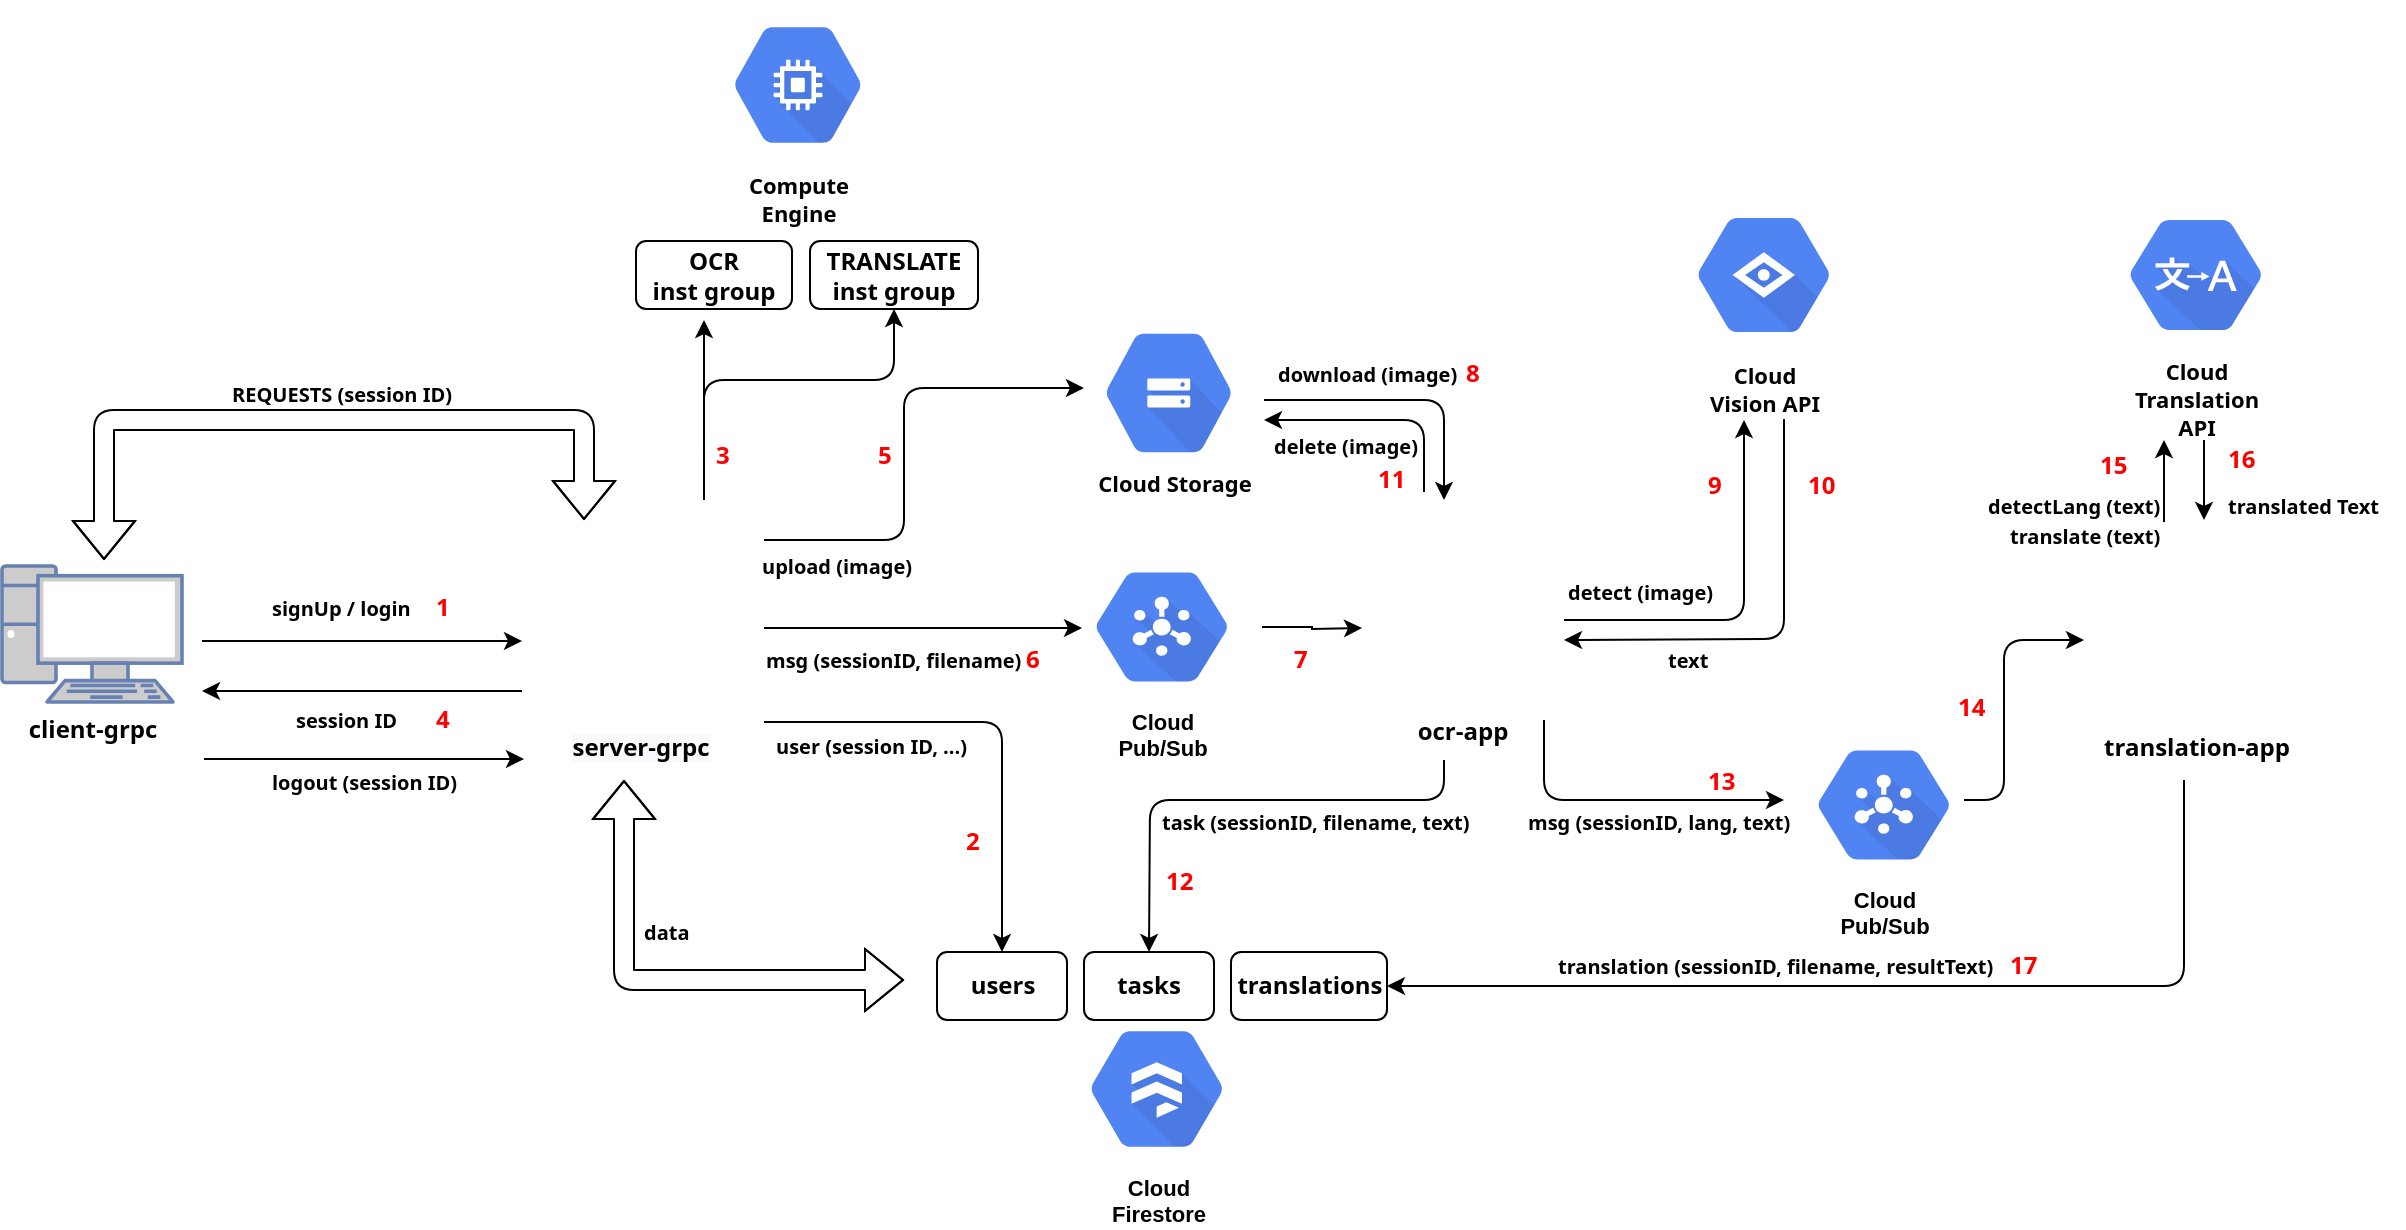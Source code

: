 <mxfile version="11.1.4" type="device"><diagram id="2xVbE5oAg-PXGILLv3uI" name="Page-1"><mxGraphModel dx="1851" dy="1764" grid="1" gridSize="10" guides="1" tooltips="1" connect="1" arrows="1" fold="1" page="1" pageScale="1" pageWidth="827" pageHeight="1169" math="0" shadow="0"><root><mxCell id="0"/><mxCell id="1" parent="0"/><mxCell id="8ye0HL69oxSSfd2PwGBO-31" value="" style="edgeStyle=orthogonalEdgeStyle;rounded=0;orthogonalLoop=1;jettySize=auto;html=1;" parent="1" edge="1"><mxGeometry relative="1" as="geometry"><mxPoint x="-201" y="240.5" as="sourcePoint"/><mxPoint x="-41" y="240.5" as="targetPoint"/></mxGeometry></mxCell><mxCell id="8ye0HL69oxSSfd2PwGBO-3" value="&lt;b style=&quot;color: rgb(0 , 0 , 0) ; font-family: &amp;#34;segoe ui&amp;#34;&quot;&gt;&lt;font style=&quot;font-size: 12px&quot;&gt;client-grpc&lt;/font&gt;&lt;/b&gt;" style="fontColor=#0066CC;verticalAlign=top;verticalLabelPosition=bottom;labelPosition=center;align=center;html=1;outlineConnect=0;fillColor=#CCCCCC;strokeColor=#6881B3;gradientColor=none;gradientDirection=north;strokeWidth=2;shape=mxgraph.networks.pc;" parent="1" vertex="1"><mxGeometry x="-301" y="203" width="90" height="68" as="geometry"/></mxCell><mxCell id="8ye0HL69oxSSfd2PwGBO-8" value="&lt;font color=&quot;#000000&quot;&gt;Cloud&lt;br&gt;Firestore&lt;/font&gt;" style="html=1;fillColor=#5184F3;strokeColor=none;verticalAlign=top;labelPosition=center;verticalLabelPosition=bottom;align=center;spacingTop=-6;fontSize=11;fontStyle=1;fontColor=#999999;shape=mxgraph.gcp2.hexIcon;prIcon=cloud_firestore" parent="1" vertex="1"><mxGeometry x="226.5" y="422" width="100" height="85" as="geometry"/></mxCell><mxCell id="8ye0HL69oxSSfd2PwGBO-9" value="&lt;font face=&quot;Segoe UI&quot; color=&quot;#000000&quot;&gt;Compute&lt;br&gt;Engine&lt;/font&gt;" style="html=1;fillColor=#5184F3;strokeColor=none;verticalAlign=top;labelPosition=center;verticalLabelPosition=bottom;align=center;spacingTop=-6;fontSize=11;fontStyle=1;fontColor=#999999;shape=mxgraph.gcp2.hexIcon;prIcon=compute_engine" parent="1" vertex="1"><mxGeometry x="49" y="-80" width="96" height="85" as="geometry"/></mxCell><mxCell id="8ye0HL69oxSSfd2PwGBO-33" style="edgeStyle=orthogonalEdgeStyle;rounded=0;orthogonalLoop=1;jettySize=auto;html=1;" parent="1" edge="1"><mxGeometry relative="1" as="geometry"><mxPoint x="-41" y="265.5" as="sourcePoint"/><mxPoint x="-201" y="265.5" as="targetPoint"/></mxGeometry></mxCell><mxCell id="8ye0HL69oxSSfd2PwGBO-10" value="&lt;b style=&quot;background-color: rgb(248 , 249 , 250)&quot;&gt;&lt;font face=&quot;Segoe UI&quot; style=&quot;font-size: 12px&quot;&gt;server-grpc&lt;/font&gt;&lt;/b&gt;" style="shape=image;html=1;verticalAlign=top;verticalLabelPosition=bottom;labelBackgroundColor=#ffffff;imageAspect=0;aspect=fixed;image=https://cdn2.iconfinder.com/data/icons/whcompare-isometric-web-hosting-servers/50/cloud-server-128.png" parent="1" vertex="1"><mxGeometry x="-28" y="187.5" width="92" height="92" as="geometry"/></mxCell><mxCell id="8ye0HL69oxSSfd2PwGBO-11" value="&lt;font face=&quot;Segoe UI&quot; color=&quot;#000000&quot;&gt;Cloud&lt;br&gt;Vision API&lt;/font&gt;" style="html=1;fillColor=#5184F3;strokeColor=none;verticalAlign=top;labelPosition=center;verticalLabelPosition=bottom;align=center;spacingTop=-6;fontSize=11;fontStyle=1;fontColor=#999999;shape=mxgraph.gcp2.hexIcon;prIcon=cloud_vision_api" parent="1" vertex="1"><mxGeometry x="530" y="15.5" width="100" height="84" as="geometry"/></mxCell><mxCell id="8ye0HL69oxSSfd2PwGBO-12" value="&lt;font face=&quot;Segoe UI&quot; color=&quot;#000000&quot;&gt;Cloud&lt;br&gt;Translation&lt;br&gt;API&lt;/font&gt;" style="html=1;fillColor=#5184F3;strokeColor=none;verticalAlign=top;labelPosition=center;verticalLabelPosition=bottom;align=center;spacingTop=-6;fontSize=11;fontStyle=1;fontColor=#999999;shape=mxgraph.gcp2.hexIcon;prIcon=cloud_translation_api" parent="1" vertex="1"><mxGeometry x="746" y="17" width="100" height="81" as="geometry"/></mxCell><mxCell id="8ye0HL69oxSSfd2PwGBO-66" value="" style="edgeStyle=orthogonalEdgeStyle;rounded=0;orthogonalLoop=1;jettySize=auto;html=1;" parent="1" source="8ye0HL69oxSSfd2PwGBO-13" edge="1"><mxGeometry relative="1" as="geometry"><mxPoint x="379" y="234" as="targetPoint"/></mxGeometry></mxCell><mxCell id="8ye0HL69oxSSfd2PwGBO-13" value="&lt;font color=&quot;#000000&quot;&gt;Cloud&lt;br&gt;Pub/Sub&lt;/font&gt;" style="html=1;fillColor=#5184F3;strokeColor=none;verticalAlign=top;labelPosition=center;verticalLabelPosition=bottom;align=center;spacingTop=-6;fontSize=11;fontStyle=1;fontColor=#999999;shape=mxgraph.gcp2.hexIcon;prIcon=cloud_pubsub" parent="1" vertex="1"><mxGeometry x="229" y="193.5" width="100" height="80" as="geometry"/></mxCell><mxCell id="8ye0HL69oxSSfd2PwGBO-19" value="" style="dashed=0;connectable=0;html=1;fillColor=#5184F3;strokeColor=none;shape=mxgraph.gcp2.hexIcon;prIcon=cloud_storage;part=1;labelPosition=right;verticalLabelPosition=middle;align=center;verticalAlign=middle;spacingLeft=5;fontColor=#999999;fontSize=12;" parent="1" vertex="1"><mxGeometry x="235" y="73" width="95" height="87" as="geometry"><mxPoint x="5" y="-19.5" as="offset"/></mxGeometry></mxCell><mxCell id="8ye0HL69oxSSfd2PwGBO-26" value="&lt;b&gt;&lt;font face=&quot;Segoe UI&quot; style=&quot;font-size: 11px&quot;&gt;Cloud Storage&lt;/font&gt;&lt;/b&gt;" style="text;html=1;align=center;" parent="1" vertex="1"><mxGeometry x="235" y="148" width="100" height="30" as="geometry"/></mxCell><mxCell id="8ye0HL69oxSSfd2PwGBO-32" value="&lt;font face=&quot;Segoe UI&quot; size=&quot;1&quot;&gt;&lt;b&gt;signUp / login&lt;/b&gt;&lt;/font&gt;" style="text;html=1;resizable=0;points=[];autosize=1;align=left;verticalAlign=top;spacingTop=-4;" parent="1" vertex="1"><mxGeometry x="-168.5" y="213.5" width="80" height="20" as="geometry"/></mxCell><mxCell id="8ye0HL69oxSSfd2PwGBO-34" value="&lt;font face=&quot;Segoe UI&quot; size=&quot;1&quot;&gt;&lt;b&gt;session ID&lt;/b&gt;&lt;/font&gt;" style="text;html=1;resizable=0;points=[];autosize=1;align=left;verticalAlign=top;spacingTop=-4;" parent="1" vertex="1"><mxGeometry x="-156" y="269.5" width="60" height="20" as="geometry"/></mxCell><mxCell id="8ye0HL69oxSSfd2PwGBO-38" value="&lt;font face=&quot;Segoe UI&quot; size=&quot;1&quot;&gt;&lt;b&gt;logout (session ID)&lt;/b&gt;&lt;/font&gt;" style="text;html=1;resizable=0;points=[];autosize=1;align=left;verticalAlign=top;spacingTop=-4;" parent="1" vertex="1"><mxGeometry x="-168.5" y="300.5" width="100" height="20" as="geometry"/></mxCell><mxCell id="8ye0HL69oxSSfd2PwGBO-40" value="&lt;font face=&quot;Segoe UI&quot; size=&quot;1&quot;&gt;&lt;b&gt;REQUESTS (session ID)&lt;/b&gt;&lt;/font&gt;" style="text;html=1;resizable=0;points=[];autosize=1;align=left;verticalAlign=top;spacingTop=-4;" parent="1" vertex="1"><mxGeometry x="-188.5" y="106.5" width="120" height="20" as="geometry"/></mxCell><mxCell id="8ye0HL69oxSSfd2PwGBO-41" value="" style="endArrow=classic;html=1;entryX=0.5;entryY=0;entryDx=0;entryDy=0;" parent="1" target="8ye0HL69oxSSfd2PwGBO-52" edge="1"><mxGeometry width="50" height="50" relative="1" as="geometry"><mxPoint x="80" y="281" as="sourcePoint"/><mxPoint x="159" y="410.5" as="targetPoint"/><Array as="points"><mxPoint x="199" y="281"/><mxPoint x="199" y="364"/></Array></mxGeometry></mxCell><mxCell id="8ye0HL69oxSSfd2PwGBO-45" value="&lt;font face=&quot;Segoe UI&quot; size=&quot;1&quot;&gt;&lt;b&gt;user (session ID, ...)&lt;/b&gt;&lt;/font&gt;" style="text;html=1;resizable=0;points=[];autosize=1;align=left;verticalAlign=top;spacingTop=-4;" parent="1" vertex="1"><mxGeometry x="84" y="282.5" width="110" height="20" as="geometry"/></mxCell><mxCell id="8ye0HL69oxSSfd2PwGBO-46" value="&lt;font face=&quot;Segoe UI&quot; size=&quot;1&quot; color=&quot;#ff0000&quot;&gt;&lt;b style=&quot;font-size: 12px&quot;&gt;1&lt;/b&gt;&lt;/font&gt;" style="text;html=1;resizable=0;points=[];autosize=1;align=left;verticalAlign=top;spacingTop=-4;" parent="1" vertex="1"><mxGeometry x="-86" y="213.5" width="20" height="20" as="geometry"/></mxCell><mxCell id="8ye0HL69oxSSfd2PwGBO-47" value="&lt;font face=&quot;Segoe UI&quot; size=&quot;1&quot; color=&quot;#ff0000&quot;&gt;&lt;b style=&quot;font-size: 12px&quot;&gt;4&lt;/b&gt;&lt;/font&gt;" style="text;html=1;resizable=0;points=[];autosize=1;align=left;verticalAlign=top;spacingTop=-4;" parent="1" vertex="1"><mxGeometry x="-86" y="269.5" width="20" height="20" as="geometry"/></mxCell><mxCell id="8ye0HL69oxSSfd2PwGBO-48" value="&lt;font face=&quot;Segoe UI&quot; size=&quot;1&quot; color=&quot;#ff0000&quot;&gt;&lt;b style=&quot;font-size: 12px&quot;&gt;2&lt;/b&gt;&lt;/font&gt;" style="text;html=1;resizable=0;points=[];autosize=1;align=left;verticalAlign=top;spacingTop=-4;" parent="1" vertex="1"><mxGeometry x="179" y="330.5" width="20" height="20" as="geometry"/></mxCell><mxCell id="8ye0HL69oxSSfd2PwGBO-49" value="" style="endArrow=classic;html=1;" parent="1" edge="1"><mxGeometry width="50" height="50" relative="1" as="geometry"><mxPoint x="80" y="190" as="sourcePoint"/><mxPoint x="240" y="114" as="targetPoint"/><Array as="points"><mxPoint x="150" y="190"/><mxPoint x="150" y="114"/></Array></mxGeometry></mxCell><mxCell id="8ye0HL69oxSSfd2PwGBO-50" value="&lt;font face=&quot;Segoe UI&quot; size=&quot;1&quot; color=&quot;#ff0000&quot;&gt;&lt;b style=&quot;font-size: 12px&quot;&gt;5&lt;/b&gt;&lt;/font&gt;" style="text;html=1;resizable=0;points=[];autosize=1;align=left;verticalAlign=top;spacingTop=-4;" parent="1" vertex="1"><mxGeometry x="135" y="138" width="20" height="20" as="geometry"/></mxCell><mxCell id="8ye0HL69oxSSfd2PwGBO-51" value="&lt;font face=&quot;Segoe UI&quot; size=&quot;1&quot;&gt;&lt;b&gt;upload (image)&lt;/b&gt;&lt;/font&gt;" style="text;html=1;resizable=0;points=[];autosize=1;align=left;verticalAlign=top;spacingTop=-4;" parent="1" vertex="1"><mxGeometry x="76.5" y="193" width="90" height="20" as="geometry"/></mxCell><mxCell id="8ye0HL69oxSSfd2PwGBO-52" value="&lt;font face=&quot;Segoe UI&quot;&gt;&lt;b&gt;users&lt;/b&gt;&lt;/font&gt;" style="rounded=1;whiteSpace=wrap;html=1;" parent="1" vertex="1"><mxGeometry x="166.5" y="396" width="65" height="34" as="geometry"/></mxCell><mxCell id="8ye0HL69oxSSfd2PwGBO-53" value="&lt;b&gt;&lt;font face=&quot;Segoe UI&quot;&gt;tasks&lt;/font&gt;&lt;/b&gt;" style="rounded=1;whiteSpace=wrap;html=1;" parent="1" vertex="1"><mxGeometry x="240" y="396" width="65" height="34" as="geometry"/></mxCell><mxCell id="8ye0HL69oxSSfd2PwGBO-54" value="&lt;font face=&quot;Segoe UI&quot;&gt;&lt;b&gt;translations&lt;/b&gt;&lt;/font&gt;" style="rounded=1;whiteSpace=wrap;html=1;" parent="1" vertex="1"><mxGeometry x="313.5" y="396" width="78" height="34" as="geometry"/></mxCell><mxCell id="8ye0HL69oxSSfd2PwGBO-55" value="" style="endArrow=classic;html=1;" parent="1" edge="1"><mxGeometry width="50" height="50" relative="1" as="geometry"><mxPoint x="80" y="234" as="sourcePoint"/><mxPoint x="239" y="234" as="targetPoint"/></mxGeometry></mxCell><mxCell id="8ye0HL69oxSSfd2PwGBO-57" value="&lt;font face=&quot;Segoe UI&quot; size=&quot;1&quot;&gt;&lt;b&gt;msg (sessionID, filename)&lt;/b&gt;&lt;/font&gt;" style="text;html=1;resizable=0;points=[];autosize=1;align=left;verticalAlign=top;spacingTop=-4;" parent="1" vertex="1"><mxGeometry x="79" y="239.5" width="140" height="20" as="geometry"/></mxCell><mxCell id="8ye0HL69oxSSfd2PwGBO-58" value="&lt;font face=&quot;Segoe UI&quot; size=&quot;1&quot; color=&quot;#ff0000&quot;&gt;&lt;b style=&quot;font-size: 12px&quot;&gt;6&lt;/b&gt;&lt;/font&gt;" style="text;html=1;resizable=0;points=[];autosize=1;align=left;verticalAlign=top;spacingTop=-4;" parent="1" vertex="1"><mxGeometry x="209" y="239.5" width="20" height="20" as="geometry"/></mxCell><mxCell id="8ye0HL69oxSSfd2PwGBO-59" value="&lt;font face=&quot;Segoe UI&quot;&gt;&lt;b&gt;OCR &lt;br&gt;inst group&lt;/b&gt;&lt;/font&gt;" style="rounded=1;whiteSpace=wrap;html=1;" parent="1" vertex="1"><mxGeometry x="16" y="40.5" width="78" height="34" as="geometry"/></mxCell><mxCell id="8ye0HL69oxSSfd2PwGBO-60" value="&lt;font face=&quot;Segoe UI&quot;&gt;&lt;b&gt;TRANSLATE inst group&lt;/b&gt;&lt;/font&gt;" style="rounded=1;whiteSpace=wrap;html=1;" parent="1" vertex="1"><mxGeometry x="103" y="40.5" width="84" height="34" as="geometry"/></mxCell><mxCell id="8ye0HL69oxSSfd2PwGBO-63" value="&lt;font face=&quot;Segoe UI&quot; size=&quot;1&quot; color=&quot;#ff0000&quot;&gt;&lt;b style=&quot;font-size: 12px&quot;&gt;3&lt;/b&gt;&lt;/font&gt;" style="text;html=1;resizable=0;points=[];autosize=1;align=left;verticalAlign=top;spacingTop=-4;" parent="1" vertex="1"><mxGeometry x="54" y="138" width="20" height="20" as="geometry"/></mxCell><mxCell id="8ye0HL69oxSSfd2PwGBO-67" value="&lt;b&gt;&lt;font face=&quot;Segoe UI&quot;&gt;ocr-app&lt;/font&gt;&lt;/b&gt;" style="shape=image;html=1;verticalAlign=top;verticalLabelPosition=bottom;labelBackgroundColor=#ffffff;imageAspect=0;aspect=fixed;image=https://cdn2.iconfinder.com/data/icons/whcompare-isometric-web-hosting-servers/50/cloud-server-128.png" parent="1" vertex="1"><mxGeometry x="383" y="179.5" width="92" height="92" as="geometry"/></mxCell><mxCell id="8ye0HL69oxSSfd2PwGBO-75" value="&lt;font face=&quot;Segoe UI&quot; size=&quot;1&quot; color=&quot;#ff0000&quot;&gt;&lt;b style=&quot;font-size: 12px&quot;&gt;7&lt;/b&gt;&lt;/font&gt;" style="text;html=1;resizable=0;points=[];autosize=1;align=left;verticalAlign=top;spacingTop=-4;" parent="1" vertex="1"><mxGeometry x="342.5" y="239.5" width="20" height="20" as="geometry"/></mxCell><mxCell id="8ye0HL69oxSSfd2PwGBO-77" value="" style="endArrow=classic;html=1;" parent="1" edge="1"><mxGeometry width="50" height="50" relative="1" as="geometry"><mxPoint x="330" y="120" as="sourcePoint"/><mxPoint x="420" y="170" as="targetPoint"/><Array as="points"><mxPoint x="420" y="120"/></Array></mxGeometry></mxCell><mxCell id="8ye0HL69oxSSfd2PwGBO-78" value="&lt;font face=&quot;Segoe UI&quot; size=&quot;1&quot; color=&quot;#ff0000&quot;&gt;&lt;b style=&quot;font-size: 12px&quot;&gt;8&lt;/b&gt;&lt;/font&gt;" style="text;html=1;resizable=0;points=[];autosize=1;align=left;verticalAlign=top;spacingTop=-4;" parent="1" vertex="1"><mxGeometry x="429" y="96.5" width="20" height="20" as="geometry"/></mxCell><mxCell id="8ye0HL69oxSSfd2PwGBO-79" value="&lt;font face=&quot;Segoe UI&quot; size=&quot;1&quot;&gt;&lt;b&gt;download (image)&lt;/b&gt;&lt;/font&gt;" style="text;html=1;resizable=0;points=[];autosize=1;align=left;verticalAlign=top;spacingTop=-4;" parent="1" vertex="1"><mxGeometry x="335" y="96.5" width="100" height="20" as="geometry"/></mxCell><mxCell id="8ye0HL69oxSSfd2PwGBO-80" value="" style="endArrow=classic;html=1;" parent="1" edge="1"><mxGeometry width="50" height="50" relative="1" as="geometry"><mxPoint x="480" y="230" as="sourcePoint"/><mxPoint x="570" y="130" as="targetPoint"/><Array as="points"><mxPoint x="570" y="230"/></Array></mxGeometry></mxCell><mxCell id="8ye0HL69oxSSfd2PwGBO-81" value="" style="endArrow=classic;html=1;entryX=0.5;entryY=0;entryDx=0;entryDy=0;" parent="1" target="8ye0HL69oxSSfd2PwGBO-53" edge="1"><mxGeometry width="50" height="50" relative="1" as="geometry"><mxPoint x="420" y="300" as="sourcePoint"/><mxPoint x="-100" y="550" as="targetPoint"/><Array as="points"><mxPoint x="420" y="320"/><mxPoint x="273" y="320"/></Array></mxGeometry></mxCell><mxCell id="8ye0HL69oxSSfd2PwGBO-82" value="&lt;font face=&quot;Segoe UI&quot; size=&quot;1&quot;&gt;&lt;b&gt;task (sessionID, filename, text)&lt;/b&gt;&lt;/font&gt;" style="text;html=1;resizable=0;points=[];autosize=1;align=left;verticalAlign=top;spacingTop=-4;" parent="1" vertex="1"><mxGeometry x="276.5" y="320.5" width="160" height="20" as="geometry"/></mxCell><mxCell id="8ye0HL69oxSSfd2PwGBO-83" value="" style="endArrow=classic;html=1;" parent="1" edge="1"><mxGeometry width="50" height="50" relative="1" as="geometry"><mxPoint x="590" y="129.5" as="sourcePoint"/><mxPoint x="480" y="240" as="targetPoint"/><Array as="points"><mxPoint x="590" y="239.5"/></Array></mxGeometry></mxCell><mxCell id="8ye0HL69oxSSfd2PwGBO-84" value="&lt;font face=&quot;Segoe UI&quot; size=&quot;1&quot; color=&quot;#ff0000&quot;&gt;&lt;b style=&quot;font-size: 12px&quot;&gt;9&lt;/b&gt;&lt;/font&gt;" style="text;html=1;resizable=0;points=[];autosize=1;align=left;verticalAlign=top;spacingTop=-4;" parent="1" vertex="1"><mxGeometry x="550" y="153" width="20" height="20" as="geometry"/></mxCell><mxCell id="8ye0HL69oxSSfd2PwGBO-85" value="&lt;font face=&quot;Segoe UI&quot; size=&quot;1&quot;&gt;&lt;b&gt;detect (image)&lt;/b&gt;&lt;/font&gt;" style="text;html=1;resizable=0;points=[];autosize=1;align=left;verticalAlign=top;spacingTop=-4;" parent="1" vertex="1"><mxGeometry x="480" y="205.5" width="80" height="20" as="geometry"/></mxCell><mxCell id="8ye0HL69oxSSfd2PwGBO-89" value="&lt;font face=&quot;Segoe UI&quot; size=&quot;1&quot; color=&quot;#ff0000&quot;&gt;&lt;b style=&quot;font-size: 12px&quot;&gt;10&lt;/b&gt;&lt;/font&gt;" style="text;html=1;resizable=0;points=[];autosize=1;align=left;verticalAlign=top;spacingTop=-4;" parent="1" vertex="1"><mxGeometry x="600" y="153" width="30" height="20" as="geometry"/></mxCell><mxCell id="8ye0HL69oxSSfd2PwGBO-90" value="&lt;font face=&quot;Segoe UI&quot; size=&quot;1&quot;&gt;&lt;b&gt;text&lt;/b&gt;&lt;/font&gt;" style="text;html=1;resizable=0;points=[];autosize=1;align=left;verticalAlign=top;spacingTop=-4;" parent="1" vertex="1"><mxGeometry x="530" y="239.5" width="30" height="20" as="geometry"/></mxCell><mxCell id="8ye0HL69oxSSfd2PwGBO-91" value="" style="endArrow=classic;html=1;" parent="1" edge="1"><mxGeometry width="50" height="50" relative="1" as="geometry"><mxPoint x="410" y="166" as="sourcePoint"/><mxPoint x="330" y="130" as="targetPoint"/><Array as="points"><mxPoint x="410" y="130"/></Array></mxGeometry></mxCell><mxCell id="8ye0HL69oxSSfd2PwGBO-92" value="&lt;font face=&quot;Segoe UI&quot; size=&quot;1&quot;&gt;&lt;b&gt;delete (image)&lt;/b&gt;&lt;/font&gt;" style="text;html=1;resizable=0;points=[];autosize=1;align=left;verticalAlign=top;spacingTop=-4;" parent="1" vertex="1"><mxGeometry x="333" y="133" width="80" height="20" as="geometry"/></mxCell><mxCell id="8ye0HL69oxSSfd2PwGBO-93" value="&lt;font face=&quot;Segoe UI&quot; size=&quot;1&quot; color=&quot;#ff0000&quot;&gt;&lt;b style=&quot;font-size: 12px&quot;&gt;11&lt;/b&gt;&lt;/font&gt;" style="text;html=1;resizable=0;points=[];autosize=1;align=left;verticalAlign=top;spacingTop=-4;" parent="1" vertex="1"><mxGeometry x="385" y="150" width="30" height="20" as="geometry"/></mxCell><mxCell id="8ye0HL69oxSSfd2PwGBO-94" value="&lt;font face=&quot;Segoe UI&quot; size=&quot;1&quot; color=&quot;#ff0000&quot;&gt;&lt;b style=&quot;font-size: 12px&quot;&gt;12&lt;/b&gt;&lt;/font&gt;" style="text;html=1;resizable=0;points=[];autosize=1;align=left;verticalAlign=top;spacingTop=-4;" parent="1" vertex="1"><mxGeometry x="279" y="350.5" width="30" height="20" as="geometry"/></mxCell><mxCell id="8ye0HL69oxSSfd2PwGBO-95" value="&lt;font color=&quot;#000000&quot;&gt;Cloud&lt;br&gt;Pub/Sub&lt;/font&gt;" style="html=1;fillColor=#5184F3;strokeColor=none;verticalAlign=top;labelPosition=center;verticalLabelPosition=bottom;align=center;spacingTop=-6;fontSize=11;fontStyle=1;fontColor=#999999;shape=mxgraph.gcp2.hexIcon;prIcon=cloud_pubsub" parent="1" vertex="1"><mxGeometry x="590" y="282.5" width="100" height="80" as="geometry"/></mxCell><mxCell id="8ye0HL69oxSSfd2PwGBO-96" value="" style="endArrow=classic;html=1;" parent="1" edge="1"><mxGeometry width="50" height="50" relative="1" as="geometry"><mxPoint x="470" y="280" as="sourcePoint"/><mxPoint x="590" y="320" as="targetPoint"/><Array as="points"><mxPoint x="470" y="320"/></Array></mxGeometry></mxCell><mxCell id="8ye0HL69oxSSfd2PwGBO-97" value="&lt;font face=&quot;Segoe UI&quot; size=&quot;1&quot; color=&quot;#ff0000&quot;&gt;&lt;b style=&quot;font-size: 12px&quot;&gt;13&lt;/b&gt;&lt;/font&gt;" style="text;html=1;resizable=0;points=[];autosize=1;align=left;verticalAlign=top;spacingTop=-4;" parent="1" vertex="1"><mxGeometry x="550" y="300.5" width="30" height="20" as="geometry"/></mxCell><mxCell id="8ye0HL69oxSSfd2PwGBO-98" value="&lt;font face=&quot;Segoe UI&quot; size=&quot;1&quot;&gt;&lt;b&gt;msg (sessionID, lang, text)&lt;/b&gt;&lt;/font&gt;" style="text;html=1;resizable=0;points=[];autosize=1;align=left;verticalAlign=top;spacingTop=-4;" parent="1" vertex="1"><mxGeometry x="460" y="320.5" width="140" height="20" as="geometry"/></mxCell><mxCell id="8ye0HL69oxSSfd2PwGBO-99" value="&lt;b&gt;&lt;font face=&quot;Segoe UI&quot;&gt;translation-app&lt;/font&gt;&lt;/b&gt;" style="shape=image;html=1;verticalAlign=top;verticalLabelPosition=bottom;labelBackgroundColor=#ffffff;imageAspect=0;aspect=fixed;image=https://cdn2.iconfinder.com/data/icons/whcompare-isometric-web-hosting-servers/50/cloud-server-128.png" parent="1" vertex="1"><mxGeometry x="750" y="187.5" width="92" height="92" as="geometry"/></mxCell><mxCell id="8ye0HL69oxSSfd2PwGBO-102" value="" style="endArrow=classic;html=1;" parent="1" edge="1"><mxGeometry width="50" height="50" relative="1" as="geometry"><mxPoint x="680" y="320" as="sourcePoint"/><mxPoint x="740" y="240" as="targetPoint"/><Array as="points"><mxPoint x="700" y="320"/><mxPoint x="700" y="240"/></Array></mxGeometry></mxCell><mxCell id="8ye0HL69oxSSfd2PwGBO-103" value="&lt;font face=&quot;Segoe UI&quot; size=&quot;1&quot; color=&quot;#ff0000&quot;&gt;&lt;b style=&quot;font-size: 12px&quot;&gt;14&lt;/b&gt;&lt;/font&gt;" style="text;html=1;resizable=0;points=[];autosize=1;align=left;verticalAlign=top;spacingTop=-4;" parent="1" vertex="1"><mxGeometry x="675" y="263.5" width="30" height="20" as="geometry"/></mxCell><mxCell id="8ye0HL69oxSSfd2PwGBO-104" value="&lt;font face=&quot;Segoe UI&quot; size=&quot;1&quot;&gt;&lt;b&gt;detectLang (text)&lt;/b&gt;&lt;/font&gt;" style="text;html=1;resizable=0;points=[];autosize=1;align=left;verticalAlign=top;spacingTop=-4;" parent="1" vertex="1"><mxGeometry x="690" y="163" width="100" height="20" as="geometry"/></mxCell><mxCell id="8ye0HL69oxSSfd2PwGBO-105" value="" style="endArrow=classic;html=1;" parent="1" edge="1"><mxGeometry width="50" height="50" relative="1" as="geometry"><mxPoint x="780" y="181" as="sourcePoint"/><mxPoint x="780" y="140" as="targetPoint"/></mxGeometry></mxCell><mxCell id="8ye0HL69oxSSfd2PwGBO-106" value="&lt;font face=&quot;Segoe UI&quot; size=&quot;1&quot; color=&quot;#ff0000&quot;&gt;&lt;b style=&quot;font-size: 12px&quot;&gt;15&lt;/b&gt;&lt;/font&gt;" style="text;html=1;resizable=0;points=[];autosize=1;align=left;verticalAlign=top;spacingTop=-4;" parent="1" vertex="1"><mxGeometry x="746" y="143" width="30" height="20" as="geometry"/></mxCell><mxCell id="8ye0HL69oxSSfd2PwGBO-107" value="&lt;font face=&quot;Segoe UI&quot; size=&quot;1&quot;&gt;&lt;b&gt;translate (text)&lt;/b&gt;&lt;/font&gt;" style="text;html=1;resizable=0;points=[];autosize=1;align=left;verticalAlign=top;spacingTop=-4;" parent="1" vertex="1"><mxGeometry x="701" y="177.5" width="90" height="20" as="geometry"/></mxCell><mxCell id="8ye0HL69oxSSfd2PwGBO-108" value="" style="endArrow=classic;html=1;" parent="1" edge="1"><mxGeometry width="50" height="50" relative="1" as="geometry"><mxPoint x="800" y="140" as="sourcePoint"/><mxPoint x="800" y="180" as="targetPoint"/></mxGeometry></mxCell><mxCell id="8ye0HL69oxSSfd2PwGBO-110" value="&lt;font face=&quot;Segoe UI&quot; size=&quot;1&quot;&gt;&lt;b&gt;translated Text&lt;/b&gt;&lt;/font&gt;" style="text;html=1;resizable=0;points=[];autosize=1;align=left;verticalAlign=top;spacingTop=-4;" parent="1" vertex="1"><mxGeometry x="810" y="163" width="90" height="20" as="geometry"/></mxCell><mxCell id="8ye0HL69oxSSfd2PwGBO-111" value="&lt;font face=&quot;Segoe UI&quot; size=&quot;1&quot; color=&quot;#ff0000&quot;&gt;&lt;b style=&quot;font-size: 12px&quot;&gt;16&lt;/b&gt;&lt;/font&gt;" style="text;html=1;resizable=0;points=[];autosize=1;align=left;verticalAlign=top;spacingTop=-4;" parent="1" vertex="1"><mxGeometry x="810" y="140" width="30" height="20" as="geometry"/></mxCell><mxCell id="8ye0HL69oxSSfd2PwGBO-112" value="" style="endArrow=classic;html=1;entryX=1;entryY=0.5;entryDx=0;entryDy=0;" parent="1" target="8ye0HL69oxSSfd2PwGBO-54" edge="1"><mxGeometry width="50" height="50" relative="1" as="geometry"><mxPoint x="790" y="310" as="sourcePoint"/><mxPoint x="480" y="413" as="targetPoint"/><Array as="points"><mxPoint x="790" y="413"/></Array></mxGeometry></mxCell><mxCell id="8ye0HL69oxSSfd2PwGBO-114" value="&lt;font face=&quot;Segoe UI&quot; size=&quot;1&quot; color=&quot;#ff0000&quot;&gt;&lt;b style=&quot;font-size: 12px&quot;&gt;17&lt;/b&gt;&lt;/font&gt;" style="text;html=1;resizable=0;points=[];autosize=1;align=left;verticalAlign=top;spacingTop=-4;" parent="1" vertex="1"><mxGeometry x="701" y="393" width="30" height="20" as="geometry"/></mxCell><mxCell id="8ye0HL69oxSSfd2PwGBO-117" value="&lt;font face=&quot;Segoe UI&quot; size=&quot;1&quot;&gt;&lt;b&gt;translation (sessionID, filename, resultText)&lt;/b&gt;&lt;/font&gt;" style="text;html=1;resizable=0;points=[];autosize=1;align=left;verticalAlign=top;spacingTop=-4;" parent="1" vertex="1"><mxGeometry x="475" y="393" width="220" height="20" as="geometry"/></mxCell><mxCell id="8ye0HL69oxSSfd2PwGBO-118" value="" style="endArrow=classic;html=1;" parent="1" target="8ye0HL69oxSSfd2PwGBO-60" edge="1"><mxGeometry width="50" height="50" relative="1" as="geometry"><mxPoint x="50" y="170" as="sourcePoint"/><mxPoint x="110" y="100" as="targetPoint"/><Array as="points"><mxPoint x="50" y="110"/><mxPoint x="145" y="110"/></Array></mxGeometry></mxCell><mxCell id="8ye0HL69oxSSfd2PwGBO-120" value="" style="endArrow=classic;html=1;" parent="1" edge="1"><mxGeometry width="50" height="50" relative="1" as="geometry"><mxPoint x="50" y="130" as="sourcePoint"/><mxPoint x="50" y="80" as="targetPoint"/></mxGeometry></mxCell><mxCell id="8ye0HL69oxSSfd2PwGBO-121" value="" style="shape=flexArrow;endArrow=classic;startArrow=classic;html=1;" parent="1" edge="1"><mxGeometry width="50" height="50" relative="1" as="geometry"><mxPoint x="10" y="310" as="sourcePoint"/><mxPoint x="150" y="410" as="targetPoint"/><Array as="points"><mxPoint x="10" y="410"/></Array></mxGeometry></mxCell><mxCell id="8ye0HL69oxSSfd2PwGBO-122" value="" style="edgeStyle=orthogonalEdgeStyle;rounded=0;orthogonalLoop=1;jettySize=auto;html=1;" parent="1" edge="1"><mxGeometry relative="1" as="geometry"><mxPoint x="-200" y="299.5" as="sourcePoint"/><mxPoint x="-40" y="299.5" as="targetPoint"/></mxGeometry></mxCell><mxCell id="8ye0HL69oxSSfd2PwGBO-124" value="&lt;font face=&quot;Segoe UI&quot; size=&quot;1&quot;&gt;&lt;b&gt;data&lt;/b&gt;&lt;/font&gt;" style="text;html=1;resizable=0;points=[];autosize=1;align=left;verticalAlign=top;spacingTop=-4;" parent="1" vertex="1"><mxGeometry x="18" y="376" width="40" height="20" as="geometry"/></mxCell><mxCell id="8ye0HL69oxSSfd2PwGBO-127" value="" style="shape=flexArrow;endArrow=classic;startArrow=classic;html=1;" parent="1" edge="1"><mxGeometry width="50" height="50" relative="1" as="geometry"><mxPoint x="-250" y="200" as="sourcePoint"/><mxPoint x="-10" y="180" as="targetPoint"/><Array as="points"><mxPoint x="-250" y="130"/><mxPoint x="-140" y="130"/><mxPoint x="-10" y="130"/></Array></mxGeometry></mxCell></root></mxGraphModel></diagram></mxfile>